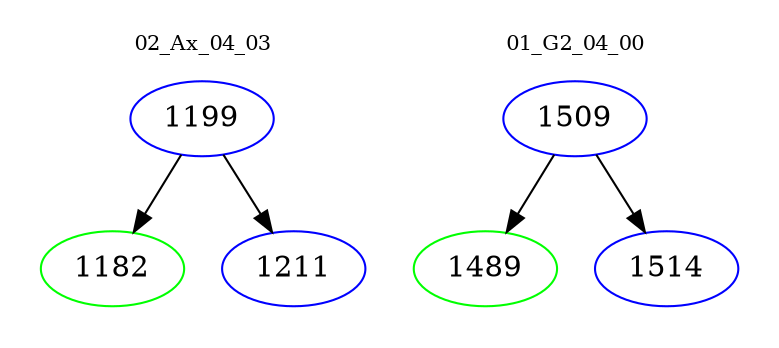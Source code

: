digraph{
subgraph cluster_0 {
color = white
label = "02_Ax_04_03";
fontsize=10;
T0_1199 [label="1199", color="blue"]
T0_1199 -> T0_1182 [color="black"]
T0_1182 [label="1182", color="green"]
T0_1199 -> T0_1211 [color="black"]
T0_1211 [label="1211", color="blue"]
}
subgraph cluster_1 {
color = white
label = "01_G2_04_00";
fontsize=10;
T1_1509 [label="1509", color="blue"]
T1_1509 -> T1_1489 [color="black"]
T1_1489 [label="1489", color="green"]
T1_1509 -> T1_1514 [color="black"]
T1_1514 [label="1514", color="blue"]
}
}
